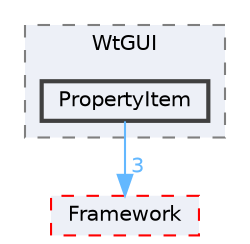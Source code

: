 digraph "D:/Peridyno/peridyno/src/Rendering/GUI/WtGUI/PropertyItem"
{
 // LATEX_PDF_SIZE
  bgcolor="transparent";
  edge [fontname=Helvetica,fontsize=10,labelfontname=Helvetica,labelfontsize=10];
  node [fontname=Helvetica,fontsize=10,shape=box,height=0.2,width=0.4];
  compound=true
  subgraph clusterdir_d454f63ba1ea8efc3be97506fd960495 {
    graph [ bgcolor="#edf0f7", pencolor="grey50", label="WtGUI", fontname=Helvetica,fontsize=10 style="filled,dashed", URL="dir_d454f63ba1ea8efc3be97506fd960495.html",tooltip=""]
  dir_5c0ecdc67b3ba983bad112128dea3efe [label="PropertyItem", fillcolor="#edf0f7", color="grey25", style="filled,bold", URL="dir_5c0ecdc67b3ba983bad112128dea3efe.html",tooltip=""];
  }
  dir_72c161997c5186b0a4bbf39a44809cf4 [label="Framework", fillcolor="#edf0f7", color="red", style="filled,dashed", URL="dir_72c161997c5186b0a4bbf39a44809cf4.html",tooltip=""];
  dir_5c0ecdc67b3ba983bad112128dea3efe->dir_72c161997c5186b0a4bbf39a44809cf4 [headlabel="3", labeldistance=1.5 headhref="dir_000070_000027.html" href="dir_000070_000027.html" color="steelblue1" fontcolor="steelblue1"];
}
